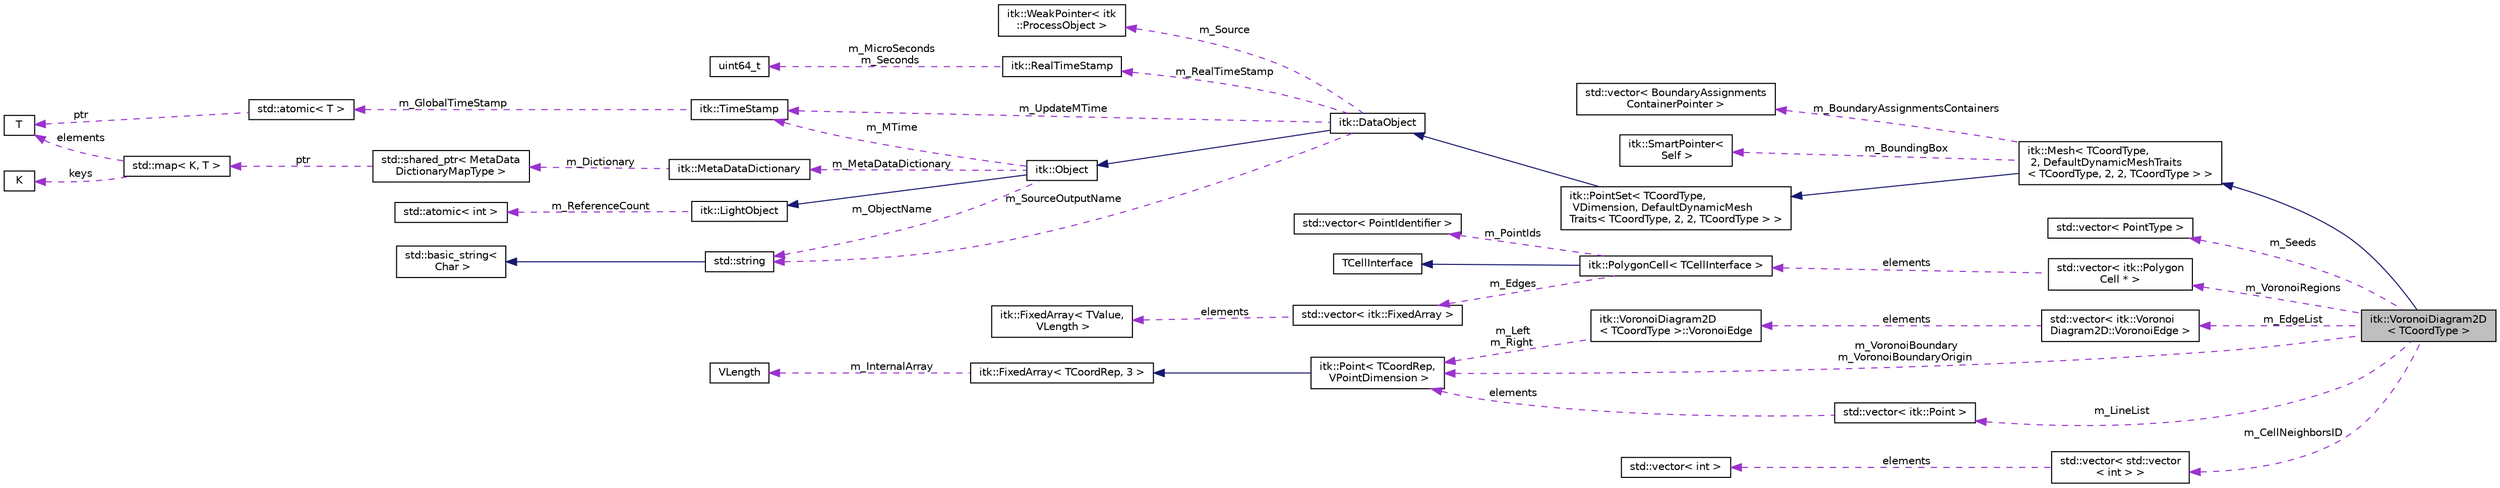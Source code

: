 digraph "itk::VoronoiDiagram2D&lt; TCoordType &gt;"
{
 // LATEX_PDF_SIZE
  edge [fontname="Helvetica",fontsize="10",labelfontname="Helvetica",labelfontsize="10"];
  node [fontname="Helvetica",fontsize="10",shape=record];
  rankdir="LR";
  Node1 [label="itk::VoronoiDiagram2D\l\< TCoordType \>",height=0.2,width=0.4,color="black", fillcolor="grey75", style="filled", fontcolor="black",tooltip="Implements the 2-Dimensional Voronoi Diagram."];
  Node2 -> Node1 [dir="back",color="midnightblue",fontsize="10",style="solid",fontname="Helvetica"];
  Node2 [label="itk::Mesh\< TCoordType,\l 2, DefaultDynamicMeshTraits\l\< TCoordType, 2, 2, TCoordType \> \>",height=0.2,width=0.4,color="black", fillcolor="white", style="filled",URL="$classitk_1_1Mesh.html",tooltip=" "];
  Node3 -> Node2 [dir="back",color="midnightblue",fontsize="10",style="solid",fontname="Helvetica"];
  Node3 [label="itk::PointSet\< TCoordType,\l VDimension, DefaultDynamicMesh\lTraits\< TCoordType, 2, 2, TCoordType \> \>",height=0.2,width=0.4,color="black", fillcolor="white", style="filled",URL="$classitk_1_1PointSet.html",tooltip=" "];
  Node4 -> Node3 [dir="back",color="midnightblue",fontsize="10",style="solid",fontname="Helvetica"];
  Node4 [label="itk::DataObject",height=0.2,width=0.4,color="black", fillcolor="white", style="filled",URL="$classitk_1_1DataObject.html",tooltip="Base class for all data objects in ITK."];
  Node5 -> Node4 [dir="back",color="midnightblue",fontsize="10",style="solid",fontname="Helvetica"];
  Node5 [label="itk::Object",height=0.2,width=0.4,color="black", fillcolor="white", style="filled",URL="$classitk_1_1Object.html",tooltip="Base class for most ITK classes."];
  Node6 -> Node5 [dir="back",color="midnightblue",fontsize="10",style="solid",fontname="Helvetica"];
  Node6 [label="itk::LightObject",height=0.2,width=0.4,color="black", fillcolor="white", style="filled",URL="$classitk_1_1LightObject.html",tooltip="Light weight base class for most itk classes."];
  Node7 -> Node6 [dir="back",color="darkorchid3",fontsize="10",style="dashed",label=" m_ReferenceCount" ,fontname="Helvetica"];
  Node7 [label="std::atomic\< int \>",height=0.2,width=0.4,color="black", fillcolor="white", style="filled",tooltip=" "];
  Node8 -> Node5 [dir="back",color="darkorchid3",fontsize="10",style="dashed",label=" m_MTime" ,fontname="Helvetica"];
  Node8 [label="itk::TimeStamp",height=0.2,width=0.4,color="black", fillcolor="white", style="filled",URL="$classitk_1_1TimeStamp.html",tooltip="Generate a unique, increasing time value."];
  Node9 -> Node8 [dir="back",color="darkorchid3",fontsize="10",style="dashed",label=" m_GlobalTimeStamp" ,fontname="Helvetica"];
  Node9 [label="std::atomic\< T \>",height=0.2,width=0.4,color="black", fillcolor="white", style="filled",tooltip=" "];
  Node10 -> Node9 [dir="back",color="darkorchid3",fontsize="10",style="dashed",label=" ptr" ,fontname="Helvetica"];
  Node10 [label="T",height=0.2,width=0.4,color="black", fillcolor="white", style="filled",tooltip=" "];
  Node11 -> Node5 [dir="back",color="darkorchid3",fontsize="10",style="dashed",label=" m_MetaDataDictionary" ,fontname="Helvetica"];
  Node11 [label="itk::MetaDataDictionary",height=0.2,width=0.4,color="black", fillcolor="white", style="filled",URL="$classitk_1_1MetaDataDictionary.html",tooltip="Provides a mechanism for storing a collection of arbitrary data types."];
  Node12 -> Node11 [dir="back",color="darkorchid3",fontsize="10",style="dashed",label=" m_Dictionary" ,fontname="Helvetica"];
  Node12 [label="std::shared_ptr\< MetaData\lDictionaryMapType \>",height=0.2,width=0.4,color="black", fillcolor="white", style="filled",tooltip=" "];
  Node13 -> Node12 [dir="back",color="darkorchid3",fontsize="10",style="dashed",label=" ptr" ,fontname="Helvetica"];
  Node13 [label="std::map\< K, T \>",height=0.2,width=0.4,color="black", fillcolor="white", style="filled",tooltip=" "];
  Node14 -> Node13 [dir="back",color="darkorchid3",fontsize="10",style="dashed",label=" keys" ,fontname="Helvetica"];
  Node14 [label="K",height=0.2,width=0.4,color="black", fillcolor="white", style="filled",tooltip=" "];
  Node10 -> Node13 [dir="back",color="darkorchid3",fontsize="10",style="dashed",label=" elements" ,fontname="Helvetica"];
  Node15 -> Node5 [dir="back",color="darkorchid3",fontsize="10",style="dashed",label=" m_ObjectName" ,fontname="Helvetica"];
  Node15 [label="std::string",height=0.2,width=0.4,color="black", fillcolor="white", style="filled",tooltip=" "];
  Node16 -> Node15 [dir="back",color="midnightblue",fontsize="10",style="solid",fontname="Helvetica"];
  Node16 [label="std::basic_string\<\l Char \>",height=0.2,width=0.4,color="black", fillcolor="white", style="filled",tooltip=" "];
  Node17 -> Node4 [dir="back",color="darkorchid3",fontsize="10",style="dashed",label=" m_Source" ,fontname="Helvetica"];
  Node17 [label="itk::WeakPointer\< itk\l::ProcessObject \>",height=0.2,width=0.4,color="black", fillcolor="white", style="filled",URL="$classitk_1_1WeakPointer.html",tooltip=" "];
  Node15 -> Node4 [dir="back",color="darkorchid3",fontsize="10",style="dashed",label=" m_SourceOutputName" ,fontname="Helvetica"];
  Node8 -> Node4 [dir="back",color="darkorchid3",fontsize="10",style="dashed",label=" m_UpdateMTime" ,fontname="Helvetica"];
  Node18 -> Node4 [dir="back",color="darkorchid3",fontsize="10",style="dashed",label=" m_RealTimeStamp" ,fontname="Helvetica"];
  Node18 [label="itk::RealTimeStamp",height=0.2,width=0.4,color="black", fillcolor="white", style="filled",URL="$classitk_1_1RealTimeStamp.html",tooltip="The RealTimeStamp is a data structure for representing time with high precision and a large dynamic r..."];
  Node19 -> Node18 [dir="back",color="darkorchid3",fontsize="10",style="dashed",label=" m_MicroSeconds\nm_Seconds" ,fontname="Helvetica"];
  Node19 [label="uint64_t",height=0.2,width=0.4,color="black", fillcolor="white", style="filled",tooltip=" "];
  Node20 -> Node2 [dir="back",color="darkorchid3",fontsize="10",style="dashed",label=" m_BoundaryAssignmentsContainers" ,fontname="Helvetica"];
  Node20 [label="std::vector\< BoundaryAssignments\lContainerPointer \>",height=0.2,width=0.4,color="black", fillcolor="white", style="filled",tooltip=" "];
  Node21 -> Node2 [dir="back",color="darkorchid3",fontsize="10",style="dashed",label=" m_BoundingBox" ,fontname="Helvetica"];
  Node21 [label="itk::SmartPointer\<\l Self \>",height=0.2,width=0.4,color="black", fillcolor="white", style="filled",URL="$classitk_1_1SmartPointer.html",tooltip=" "];
  Node22 -> Node1 [dir="back",color="darkorchid3",fontsize="10",style="dashed",label=" m_Seeds" ,fontname="Helvetica"];
  Node22 [label="std::vector\< PointType \>",height=0.2,width=0.4,color="black", fillcolor="white", style="filled",tooltip=" "];
  Node23 -> Node1 [dir="back",color="darkorchid3",fontsize="10",style="dashed",label=" m_VoronoiRegions" ,fontname="Helvetica"];
  Node23 [label="std::vector\< itk::Polygon\lCell * \>",height=0.2,width=0.4,color="black", fillcolor="white", style="filled",tooltip=" "];
  Node24 -> Node23 [dir="back",color="darkorchid3",fontsize="10",style="dashed",label=" elements" ,fontname="Helvetica"];
  Node24 [label="itk::PolygonCell\< TCellInterface \>",height=0.2,width=0.4,color="black", fillcolor="white", style="filled",URL="$classitk_1_1PolygonCell.html",tooltip="Represents a polygon in a Mesh."];
  Node25 -> Node24 [dir="back",color="midnightblue",fontsize="10",style="solid",fontname="Helvetica"];
  Node25 [label="TCellInterface",height=0.2,width=0.4,color="black", fillcolor="white", style="filled",tooltip=" "];
  Node26 -> Node24 [dir="back",color="darkorchid3",fontsize="10",style="dashed",label=" m_Edges" ,fontname="Helvetica"];
  Node26 [label="std::vector\< itk::FixedArray \>",height=0.2,width=0.4,color="black", fillcolor="white", style="filled",tooltip=" "];
  Node27 -> Node26 [dir="back",color="darkorchid3",fontsize="10",style="dashed",label=" elements" ,fontname="Helvetica"];
  Node27 [label="itk::FixedArray\< TValue,\l VLength \>",height=0.2,width=0.4,color="black", fillcolor="white", style="filled",URL="$classitk_1_1FixedArray.html",tooltip="Simulate a standard C array with copy semantics."];
  Node28 -> Node24 [dir="back",color="darkorchid3",fontsize="10",style="dashed",label=" m_PointIds" ,fontname="Helvetica"];
  Node28 [label="std::vector\< PointIdentifier \>",height=0.2,width=0.4,color="black", fillcolor="white", style="filled",tooltip=" "];
  Node29 -> Node1 [dir="back",color="darkorchid3",fontsize="10",style="dashed",label=" m_VoronoiBoundary\nm_VoronoiBoundaryOrigin" ,fontname="Helvetica"];
  Node29 [label="itk::Point\< TCoordRep,\l VPointDimension \>",height=0.2,width=0.4,color="black", fillcolor="white", style="filled",URL="$classitk_1_1Point.html",tooltip="A templated class holding a geometric point in n-Dimensional space."];
  Node30 -> Node29 [dir="back",color="midnightblue",fontsize="10",style="solid",fontname="Helvetica"];
  Node30 [label="itk::FixedArray\< TCoordRep, 3 \>",height=0.2,width=0.4,color="black", fillcolor="white", style="filled",URL="$classitk_1_1FixedArray.html",tooltip=" "];
  Node31 -> Node30 [dir="back",color="darkorchid3",fontsize="10",style="dashed",label=" m_InternalArray" ,fontname="Helvetica"];
  Node31 [label="VLength",height=0.2,width=0.4,color="black", fillcolor="white", style="filled",URL="$classVLength.html",tooltip=" "];
  Node32 -> Node1 [dir="back",color="darkorchid3",fontsize="10",style="dashed",label=" m_CellNeighborsID" ,fontname="Helvetica"];
  Node32 [label="std::vector\< std::vector\l\< int \> \>",height=0.2,width=0.4,color="black", fillcolor="white", style="filled",tooltip=" "];
  Node33 -> Node32 [dir="back",color="darkorchid3",fontsize="10",style="dashed",label=" elements" ,fontname="Helvetica"];
  Node33 [label="std::vector\< int \>",height=0.2,width=0.4,color="black", fillcolor="white", style="filled",tooltip=" "];
  Node34 -> Node1 [dir="back",color="darkorchid3",fontsize="10",style="dashed",label=" m_LineList" ,fontname="Helvetica"];
  Node34 [label="std::vector\< itk::Point \>",height=0.2,width=0.4,color="black", fillcolor="white", style="filled",tooltip=" "];
  Node29 -> Node34 [dir="back",color="darkorchid3",fontsize="10",style="dashed",label=" elements" ,fontname="Helvetica"];
  Node35 -> Node1 [dir="back",color="darkorchid3",fontsize="10",style="dashed",label=" m_EdgeList" ,fontname="Helvetica"];
  Node35 [label="std::vector\< itk::Voronoi\lDiagram2D::VoronoiEdge \>",height=0.2,width=0.4,color="black", fillcolor="white", style="filled",tooltip=" "];
  Node36 -> Node35 [dir="back",color="darkorchid3",fontsize="10",style="dashed",label=" elements" ,fontname="Helvetica"];
  Node36 [label="itk::VoronoiDiagram2D\l\< TCoordType \>::VoronoiEdge",height=0.2,width=0.4,color="black", fillcolor="white", style="filled",URL="$classitk_1_1VoronoiDiagram2D_1_1VoronoiEdge.html",tooltip=" "];
  Node29 -> Node36 [dir="back",color="darkorchid3",fontsize="10",style="dashed",label=" m_Left\nm_Right" ,fontname="Helvetica"];
}

